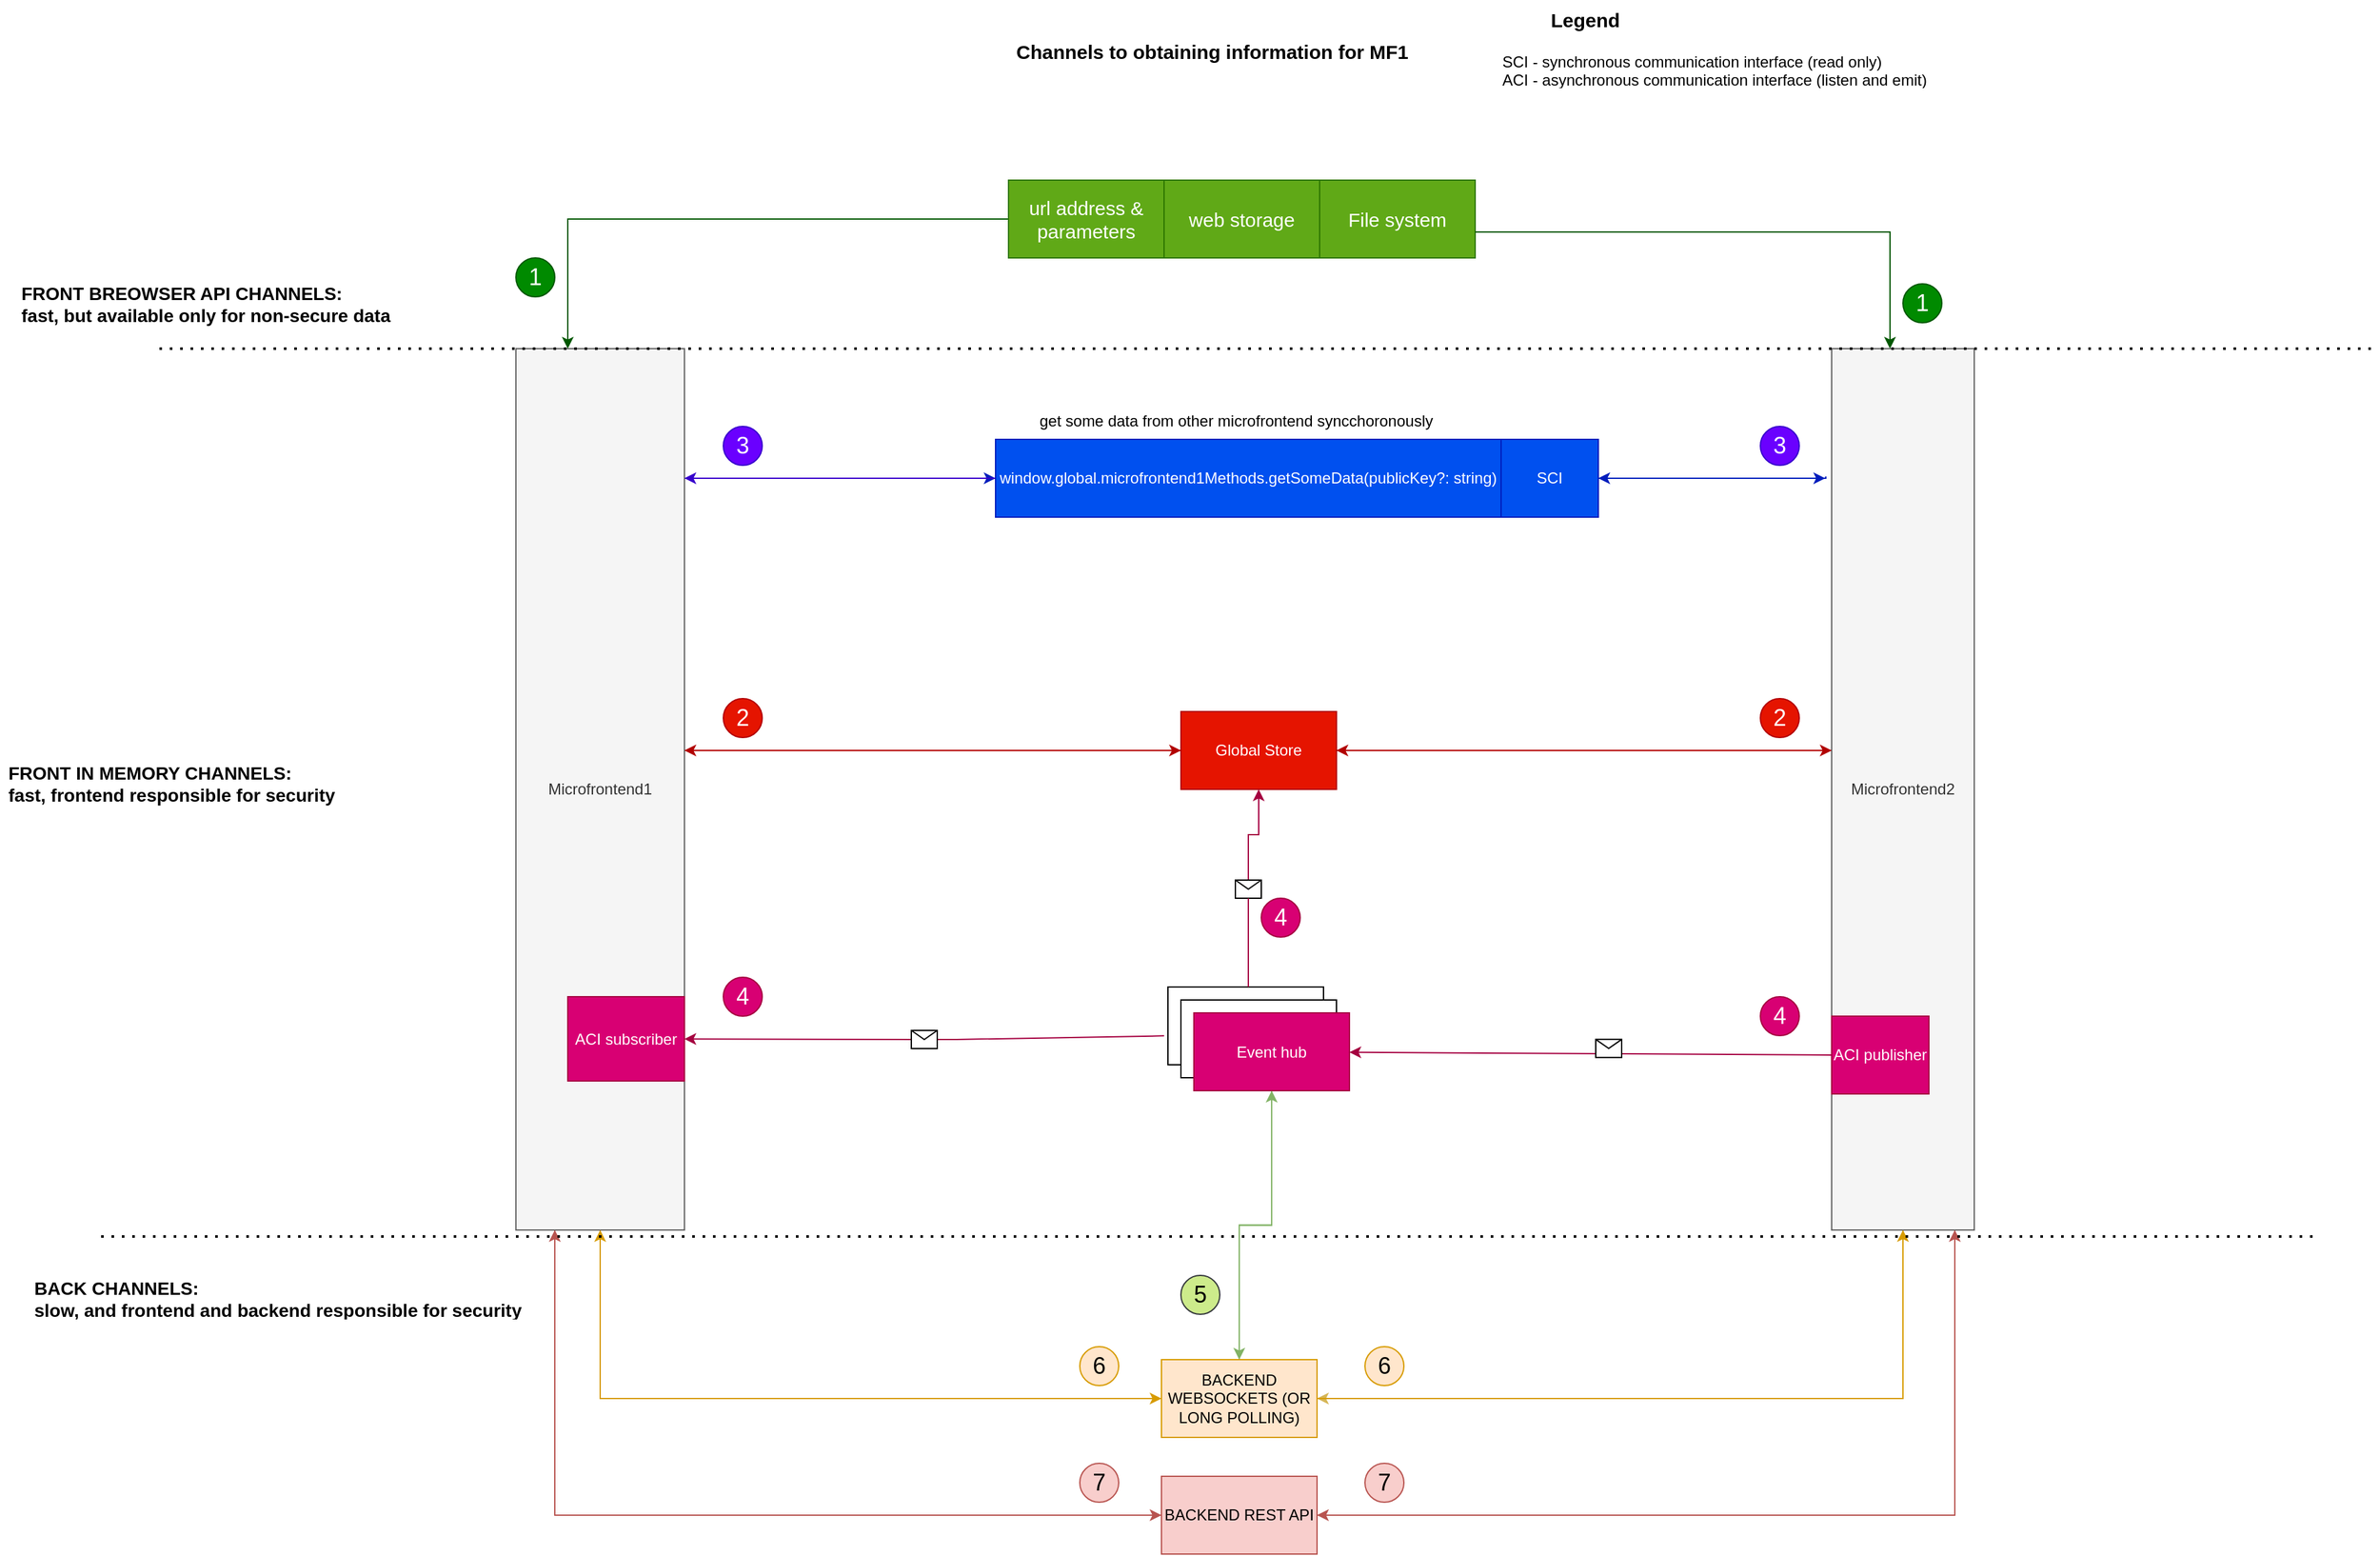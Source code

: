<mxfile version="20.2.3" type="device"><diagram id="_eiJEAJdcyOiLAELH9qW" name="Page-1"><mxGraphModel dx="7372" dy="905" grid="1" gridSize="10" guides="1" tooltips="1" connect="1" arrows="1" fold="1" page="1" pageScale="1" pageWidth="850" pageHeight="1100" math="0" shadow="0"><root><mxCell id="0"/><mxCell id="1" parent="0"/><mxCell id="TPKlPgtxUncQvdItmQuV-73" style="edgeStyle=orthogonalEdgeStyle;rounded=0;orthogonalLoop=1;jettySize=auto;html=1;fontSize=18;fillColor=#e51400;strokeColor=#B20000;" parent="1" source="ggB4nlqOlJp8JEs238h8-3" target="ggB4nlqOlJp8JEs238h8-5" edge="1"><mxGeometry relative="1" as="geometry"><Array as="points"><mxPoint x="-3950" y="910"/><mxPoint x="-3950" y="910"/></Array></mxGeometry></mxCell><mxCell id="ekgREZSk6EBuqS8FGpFj-2" style="edgeStyle=orthogonalEdgeStyle;rounded=0;orthogonalLoop=1;jettySize=auto;html=1;fillColor=#fff2cc;strokeColor=#d6b656;" parent="1" source="ggB4nlqOlJp8JEs238h8-3" target="TPKlPgtxUncQvdItmQuV-7" edge="1"><mxGeometry relative="1" as="geometry"><Array as="points"><mxPoint x="-3720" y="1410"/></Array></mxGeometry></mxCell><mxCell id="ekgREZSk6EBuqS8FGpFj-4" style="edgeStyle=orthogonalEdgeStyle;rounded=0;orthogonalLoop=1;jettySize=auto;html=1;fillColor=#f8cecc;strokeColor=#b85450;" parent="1" source="ggB4nlqOlJp8JEs238h8-3" target="TPKlPgtxUncQvdItmQuV-3" edge="1"><mxGeometry relative="1" as="geometry"><Array as="points"><mxPoint x="-3680" y="1500"/></Array></mxGeometry></mxCell><mxCell id="ggB4nlqOlJp8JEs238h8-3" value="Microfrontend2" style="rounded=0;whiteSpace=wrap;html=1;fillColor=#f5f5f5;fontColor=#333333;strokeColor=#666666;" parent="1" vertex="1"><mxGeometry x="-3775" y="600" width="110" height="680" as="geometry"/></mxCell><mxCell id="TPKlPgtxUncQvdItmQuV-10" style="edgeStyle=orthogonalEdgeStyle;rounded=0;orthogonalLoop=1;jettySize=auto;html=1;fillColor=#e51400;strokeColor=#B20000;" parent="1" source="ggB4nlqOlJp8JEs238h8-4" target="ggB4nlqOlJp8JEs238h8-5" edge="1"><mxGeometry relative="1" as="geometry"><Array as="points"><mxPoint x="-4290" y="910"/><mxPoint x="-4290" y="910"/></Array></mxGeometry></mxCell><mxCell id="TPKlPgtxUncQvdItmQuV-42" style="edgeStyle=orthogonalEdgeStyle;rounded=0;orthogonalLoop=1;jettySize=auto;html=1;fontSize=26;fillColor=#ffe6cc;strokeColor=#d79b00;" parent="1" source="ggB4nlqOlJp8JEs238h8-4" target="TPKlPgtxUncQvdItmQuV-7" edge="1"><mxGeometry relative="1" as="geometry"><Array as="points"><mxPoint x="-4725" y="1410"/></Array></mxGeometry></mxCell><mxCell id="TPKlPgtxUncQvdItmQuV-43" style="edgeStyle=orthogonalEdgeStyle;rounded=0;orthogonalLoop=1;jettySize=auto;html=1;fontSize=26;fillColor=#f8cecc;strokeColor=#b85450;" parent="1" source="ggB4nlqOlJp8JEs238h8-4" target="TPKlPgtxUncQvdItmQuV-3" edge="1"><mxGeometry relative="1" as="geometry"><Array as="points"><mxPoint x="-4760" y="1500"/></Array></mxGeometry></mxCell><mxCell id="TPKlPgtxUncQvdItmQuV-76" style="edgeStyle=orthogonalEdgeStyle;rounded=0;orthogonalLoop=1;jettySize=auto;html=1;fontSize=18;fillColor=#0050ef;strokeColor=#001DBC;" parent="1" source="ggB4nlqOlJp8JEs238h8-4" target="ggB4nlqOlJp8JEs238h8-11" edge="1"><mxGeometry relative="1" as="geometry"><Array as="points"><mxPoint x="-4450" y="700"/><mxPoint x="-4450" y="700"/></Array></mxGeometry></mxCell><mxCell id="ggB4nlqOlJp8JEs238h8-4" value="Microfrontend1" style="rounded=0;whiteSpace=wrap;html=1;fillColor=#f5f5f5;fontColor=#333333;strokeColor=#666666;" parent="1" vertex="1"><mxGeometry x="-4790" y="600" width="130" height="680" as="geometry"/></mxCell><mxCell id="TPKlPgtxUncQvdItmQuV-72" style="edgeStyle=orthogonalEdgeStyle;rounded=0;orthogonalLoop=1;jettySize=auto;html=1;fontSize=18;fillColor=#e51400;strokeColor=#B20000;" parent="1" source="ggB4nlqOlJp8JEs238h8-5" edge="1"><mxGeometry relative="1" as="geometry"><Array as="points"><mxPoint x="-4040" y="910"/><mxPoint x="-4040" y="910"/></Array><mxPoint x="-3775" y="910" as="targetPoint"/></mxGeometry></mxCell><mxCell id="TPKlPgtxUncQvdItmQuV-74" style="edgeStyle=orthogonalEdgeStyle;rounded=0;orthogonalLoop=1;jettySize=auto;html=1;fontSize=18;fillColor=#e51400;strokeColor=#B20000;" parent="1" source="ggB4nlqOlJp8JEs238h8-5" edge="1"><mxGeometry relative="1" as="geometry"><Array as="points"><mxPoint x="-4370" y="910"/><mxPoint x="-4370" y="910"/></Array><mxPoint x="-4660" y="910" as="targetPoint"/></mxGeometry></mxCell><mxCell id="ggB4nlqOlJp8JEs238h8-5" value="Global Store" style="rounded=0;whiteSpace=wrap;html=1;fillColor=#e51400;fontColor=#ffffff;strokeColor=#B20000;" parent="1" vertex="1"><mxGeometry x="-4277" y="880" width="120" height="60" as="geometry"/></mxCell><mxCell id="8nsR6K_zhRneJazYzJOY-3" style="edgeStyle=orthogonalEdgeStyle;rounded=0;orthogonalLoop=1;jettySize=auto;html=1;startArrow=none;fillColor=#d80073;strokeColor=#A50040;" parent="1" source="8nsR6K_zhRneJazYzJOY-4" target="ggB4nlqOlJp8JEs238h8-5" edge="1"><mxGeometry relative="1" as="geometry"/></mxCell><mxCell id="ggB4nlqOlJp8JEs238h8-6" value="Event hub" style="rounded=0;whiteSpace=wrap;html=1;" parent="1" vertex="1"><mxGeometry x="-4287" y="1092.5" width="120" height="60" as="geometry"/></mxCell><mxCell id="ggB4nlqOlJp8JEs238h8-8" value="SCI" style="rounded=0;whiteSpace=wrap;html=1;fillColor=#0050ef;fontColor=#ffffff;strokeColor=#001DBC;" parent="1" vertex="1"><mxGeometry x="-4030" y="670" width="75" height="60" as="geometry"/></mxCell><mxCell id="ggB4nlqOlJp8JEs238h8-9" value="get some data from other microfrontend syncchoronously" style="text;strokeColor=none;fillColor=none;align=left;verticalAlign=middle;spacingLeft=4;spacingRight=4;overflow=hidden;points=[[0,0.5],[1,0.5]];portConstraint=eastwest;rotatable=0;" parent="1" vertex="1"><mxGeometry x="-4392" y="640" width="320" height="30" as="geometry"/></mxCell><mxCell id="ggB4nlqOlJp8JEs238h8-10" style="edgeStyle=orthogonalEdgeStyle;rounded=0;orthogonalLoop=1;jettySize=auto;html=1;fillColor=#6a00ff;strokeColor=#3700CC;" parent="1" source="ggB4nlqOlJp8JEs238h8-11" edge="1"><mxGeometry relative="1" as="geometry"><Array as="points"><mxPoint x="-4580" y="700"/><mxPoint x="-4580" y="700"/></Array><mxPoint x="-4660" y="700" as="targetPoint"/></mxGeometry></mxCell><mxCell id="TPKlPgtxUncQvdItmQuV-77" style="edgeStyle=orthogonalEdgeStyle;rounded=0;orthogonalLoop=1;jettySize=auto;html=1;fontSize=18;fillColor=#0050ef;strokeColor=#001DBC;" parent="1" source="ggB4nlqOlJp8JEs238h8-8" edge="1"><mxGeometry relative="1" as="geometry"><mxPoint x="-3910" y="700" as="sourcePoint"/><mxPoint x="-3780" y="700" as="targetPoint"/></mxGeometry></mxCell><mxCell id="ggB4nlqOlJp8JEs238h8-11" value="window.global.microfrontend1Methods.getSomeData(publicKey?: string)" style="rounded=0;whiteSpace=wrap;html=1;fillColor=#0050ef;fontColor=#ffffff;strokeColor=#001DBC;" parent="1" vertex="1"><mxGeometry x="-4420" y="670" width="390" height="60" as="geometry"/></mxCell><mxCell id="ggB4nlqOlJp8JEs238h8-12" style="edgeStyle=orthogonalEdgeStyle;rounded=0;orthogonalLoop=1;jettySize=auto;html=1;exitX=0.5;exitY=1;exitDx=0;exitDy=0;" parent="1" source="ggB4nlqOlJp8JEs238h8-4" target="ggB4nlqOlJp8JEs238h8-4" edge="1"><mxGeometry relative="1" as="geometry"/></mxCell><mxCell id="ggB4nlqOlJp8JEs238h8-14" value="ACI publisher" style="rounded=0;whiteSpace=wrap;html=1;fillColor=#d80073;fontColor=#ffffff;strokeColor=#A50040;" parent="1" vertex="1"><mxGeometry x="-3775" y="1115" width="75" height="60" as="geometry"/></mxCell><mxCell id="ggB4nlqOlJp8JEs238h8-18" value="ACI subscriber" style="rounded=0;whiteSpace=wrap;html=1;fillColor=#d80073;fontColor=#ffffff;strokeColor=#A50040;" parent="1" vertex="1"><mxGeometry x="-4750" y="1100" width="90" height="65" as="geometry"/></mxCell><mxCell id="ggB4nlqOlJp8JEs238h8-19" value="" style="endArrow=classic;html=1;rounded=0;fillColor=#d80073;strokeColor=#A50040;exitX=-0.025;exitY=0.628;exitDx=0;exitDy=0;exitPerimeter=0;" parent="1" source="ggB4nlqOlJp8JEs238h8-6" target="ggB4nlqOlJp8JEs238h8-18" edge="1"><mxGeometry relative="1" as="geometry"><mxPoint x="-4390" y="845" as="sourcePoint"/><mxPoint x="-4650" y="1133" as="targetPoint"/><Array as="points"><mxPoint x="-4450" y="1133"/><mxPoint x="-4480" y="1133"/></Array></mxGeometry></mxCell><mxCell id="ggB4nlqOlJp8JEs238h8-20" value="" style="shape=message;html=1;outlineConnect=0;" parent="ggB4nlqOlJp8JEs238h8-19" vertex="1"><mxGeometry width="20" height="14" relative="1" as="geometry"><mxPoint x="-10" y="-7" as="offset"/></mxGeometry></mxCell><mxCell id="ggB4nlqOlJp8JEs238h8-21" value="" style="endArrow=classic;html=1;rounded=0;exitX=0;exitY=0.5;exitDx=0;exitDy=0;fillColor=#d80073;strokeColor=#A50040;" parent="1" source="ggB4nlqOlJp8JEs238h8-14" target="GdJb1ej1C5mqFuVUPoMJ-2" edge="1"><mxGeometry relative="1" as="geometry"><mxPoint x="-4330" y="845" as="sourcePoint"/><mxPoint x="-4070" y="915" as="targetPoint"/><Array as="points"/></mxGeometry></mxCell><mxCell id="ggB4nlqOlJp8JEs238h8-22" value="" style="shape=message;html=1;outlineConnect=0;" parent="ggB4nlqOlJp8JEs238h8-21" vertex="1"><mxGeometry width="20" height="14" relative="1" as="geometry"><mxPoint x="4" y="-11" as="offset"/></mxGeometry></mxCell><mxCell id="ggB4nlqOlJp8JEs238h8-25" value="Channels to obtaining information for MF1" style="text;strokeColor=none;fillColor=none;align=left;verticalAlign=middle;spacingLeft=4;spacingRight=4;overflow=hidden;points=[[0,0.5],[1,0.5]];portConstraint=eastwest;rotatable=0;fontStyle=1;fontSize=15;" parent="1" vertex="1"><mxGeometry x="-4410" y="340" width="330" height="60" as="geometry"/></mxCell><mxCell id="ggB4nlqOlJp8JEs238h8-26" style="edgeStyle=orthogonalEdgeStyle;rounded=0;orthogonalLoop=1;jettySize=auto;html=1;fontSize=15;fillColor=#008a00;strokeColor=#005700;" parent="1" source="ggB4nlqOlJp8JEs238h8-27" target="ggB4nlqOlJp8JEs238h8-4" edge="1"><mxGeometry relative="1" as="geometry"><Array as="points"><mxPoint x="-4750" y="500"/><mxPoint x="-4750" y="1070"/></Array></mxGeometry></mxCell><mxCell id="ggB4nlqOlJp8JEs238h8-27" value="url address &amp;amp; parameters" style="rounded=0;whiteSpace=wrap;html=1;fontSize=15;fillColor=#60a917;fontColor=#ffffff;strokeColor=#2D7600;" parent="1" vertex="1"><mxGeometry x="-4410" y="470" width="120" height="60" as="geometry"/></mxCell><mxCell id="ggB4nlqOlJp8JEs238h8-29" value="web storage" style="rounded=0;whiteSpace=wrap;html=1;fontSize=15;fillColor=#60a917;fontColor=#ffffff;strokeColor=#2D7600;" parent="1" vertex="1"><mxGeometry x="-4290" y="470" width="120" height="60" as="geometry"/></mxCell><mxCell id="ggB4nlqOlJp8JEs238h8-31" value="SCI - synchronous communication interface (read only) &#10;ACI - asynchronous communication interface (listen and emit)" style="text;strokeColor=none;fillColor=none;align=left;verticalAlign=middle;spacingLeft=4;spacingRight=4;overflow=hidden;points=[[0,0.5],[1,0.5]];portConstraint=eastwest;rotatable=0;" parent="1" vertex="1"><mxGeometry x="-4035" y="370" width="370" height="30" as="geometry"/></mxCell><mxCell id="ggB4nlqOlJp8JEs238h8-35" value="Legend" style="text;html=1;strokeColor=none;fillColor=none;align=center;verticalAlign=middle;whiteSpace=wrap;rounded=0;fontSize=15;fontStyle=1;" parent="1" vertex="1"><mxGeometry x="-3995" y="331" width="60" height="30" as="geometry"/></mxCell><mxCell id="GdJb1ej1C5mqFuVUPoMJ-1" value="Event hub" style="rounded=0;whiteSpace=wrap;html=1;" parent="1" vertex="1"><mxGeometry x="-4277" y="1102.5" width="120" height="60" as="geometry"/></mxCell><mxCell id="ekgREZSk6EBuqS8FGpFj-5" style="edgeStyle=orthogonalEdgeStyle;rounded=0;orthogonalLoop=1;jettySize=auto;html=1;fillColor=#d5e8d4;strokeColor=#82b366;" parent="1" source="GdJb1ej1C5mqFuVUPoMJ-2" target="TPKlPgtxUncQvdItmQuV-7" edge="1"><mxGeometry relative="1" as="geometry"/></mxCell><mxCell id="GdJb1ej1C5mqFuVUPoMJ-2" value="Event hub" style="rounded=0;whiteSpace=wrap;html=1;fillColor=#d80073;fontColor=#ffffff;strokeColor=#A50040;" parent="1" vertex="1"><mxGeometry x="-4267" y="1112.5" width="120" height="60" as="geometry"/></mxCell><mxCell id="TPKlPgtxUncQvdItmQuV-1" style="edgeStyle=orthogonalEdgeStyle;rounded=0;orthogonalLoop=1;jettySize=auto;html=1;exitX=0.5;exitY=1;exitDx=0;exitDy=0;" parent="1" source="ggB4nlqOlJp8JEs238h8-3" target="ggB4nlqOlJp8JEs238h8-3" edge="1"><mxGeometry relative="1" as="geometry"/></mxCell><mxCell id="TPKlPgtxUncQvdItmQuV-46" style="edgeStyle=orthogonalEdgeStyle;rounded=0;orthogonalLoop=1;jettySize=auto;html=1;fontSize=26;fillColor=#f8cecc;strokeColor=#b85450;" parent="1" source="TPKlPgtxUncQvdItmQuV-3" target="ggB4nlqOlJp8JEs238h8-4" edge="1"><mxGeometry relative="1" as="geometry"><Array as="points"><mxPoint x="-4760" y="1500"/></Array></mxGeometry></mxCell><mxCell id="TPKlPgtxUncQvdItmQuV-88" style="edgeStyle=orthogonalEdgeStyle;rounded=0;orthogonalLoop=1;jettySize=auto;html=1;fontSize=18;fillColor=#f8cecc;strokeColor=#b85450;" parent="1" source="TPKlPgtxUncQvdItmQuV-3" target="ggB4nlqOlJp8JEs238h8-3" edge="1"><mxGeometry relative="1" as="geometry"><Array as="points"><mxPoint x="-3680" y="1500"/></Array></mxGeometry></mxCell><mxCell id="TPKlPgtxUncQvdItmQuV-3" value="BACKEND REST API" style="rounded=0;whiteSpace=wrap;html=1;fillColor=#f8cecc;strokeColor=#b85450;" parent="1" vertex="1"><mxGeometry x="-4292" y="1470" width="120" height="60" as="geometry"/></mxCell><mxCell id="TPKlPgtxUncQvdItmQuV-45" style="edgeStyle=orthogonalEdgeStyle;rounded=0;orthogonalLoop=1;jettySize=auto;html=1;fontSize=26;fillColor=#ffe6cc;strokeColor=#d79b00;" parent="1" source="TPKlPgtxUncQvdItmQuV-7" target="ggB4nlqOlJp8JEs238h8-4" edge="1"><mxGeometry relative="1" as="geometry"/></mxCell><mxCell id="TPKlPgtxUncQvdItmQuV-87" style="edgeStyle=orthogonalEdgeStyle;rounded=0;orthogonalLoop=1;jettySize=auto;html=1;fontSize=18;fillColor=#ffe6cc;strokeColor=#d79b00;" parent="1" source="TPKlPgtxUncQvdItmQuV-7" target="ggB4nlqOlJp8JEs238h8-3" edge="1"><mxGeometry relative="1" as="geometry"/></mxCell><mxCell id="ekgREZSk6EBuqS8FGpFj-1" style="edgeStyle=orthogonalEdgeStyle;rounded=0;orthogonalLoop=1;jettySize=auto;html=1;fillColor=#d5e8d4;strokeColor=#82b366;" parent="1" source="TPKlPgtxUncQvdItmQuV-7" target="GdJb1ej1C5mqFuVUPoMJ-2" edge="1"><mxGeometry relative="1" as="geometry"><mxPoint x="-4225" y="1180" as="targetPoint"/></mxGeometry></mxCell><mxCell id="TPKlPgtxUncQvdItmQuV-7" value="BACKEND WEBSOCKETS (OR LONG POLLING)" style="rounded=0;whiteSpace=wrap;html=1;fillColor=#ffe6cc;strokeColor=#d79b00;" parent="1" vertex="1"><mxGeometry x="-4292" y="1380" width="120" height="60" as="geometry"/></mxCell><mxCell id="TPKlPgtxUncQvdItmQuV-15" value="" style="endArrow=none;dashed=1;html=1;dashPattern=1 3;strokeWidth=2;rounded=0;" parent="1" edge="1"><mxGeometry width="50" height="50" relative="1" as="geometry"><mxPoint x="-5110" y="1285" as="sourcePoint"/><mxPoint x="-3400" y="1285" as="targetPoint"/></mxGeometry></mxCell><mxCell id="TPKlPgtxUncQvdItmQuV-16" value="FRONT IN MEMORY CHANNELS: &#10;fast, frontend responsible for security" style="text;strokeColor=none;fillColor=none;align=left;verticalAlign=middle;spacingLeft=4;spacingRight=4;overflow=hidden;points=[[0,0.5],[1,0.5]];portConstraint=eastwest;rotatable=0;fontStyle=1;fontSize=14;" parent="1" vertex="1"><mxGeometry x="-5187.5" y="910" width="267.5" height="50" as="geometry"/></mxCell><mxCell id="TPKlPgtxUncQvdItmQuV-17" value="BACK CHANNELS:&#10;slow, and frontend and backend responsible for security" style="text;strokeColor=none;fillColor=none;align=left;verticalAlign=middle;spacingLeft=4;spacingRight=4;overflow=hidden;points=[[0,0.5],[1,0.5]];portConstraint=eastwest;rotatable=0;fontStyle=1;fontSize=14;" parent="1" vertex="1"><mxGeometry x="-5167.5" y="1315" width="397.5" height="35" as="geometry"/></mxCell><mxCell id="TPKlPgtxUncQvdItmQuV-64" value="7" style="ellipse;whiteSpace=wrap;html=1;aspect=fixed;fontSize=18;fillColor=#f8cecc;strokeColor=#b85450;" parent="1" vertex="1"><mxGeometry x="-4355" y="1460" width="30" height="30" as="geometry"/></mxCell><mxCell id="TPKlPgtxUncQvdItmQuV-65" value="6" style="ellipse;whiteSpace=wrap;html=1;aspect=fixed;fontSize=18;fillColor=#ffe6cc;strokeColor=#d79b00;" parent="1" vertex="1"><mxGeometry x="-4355" y="1370" width="30" height="30" as="geometry"/></mxCell><mxCell id="TPKlPgtxUncQvdItmQuV-66" value="5" style="ellipse;whiteSpace=wrap;html=1;aspect=fixed;fontSize=18;fillColor=#cdeb8b;strokeColor=#36393d;" parent="1" vertex="1"><mxGeometry x="-4277" y="1315" width="30" height="30" as="geometry"/></mxCell><mxCell id="TPKlPgtxUncQvdItmQuV-67" value="1" style="ellipse;whiteSpace=wrap;html=1;aspect=fixed;fontSize=18;fillColor=#008a00;fontColor=#ffffff;strokeColor=#005700;" parent="1" vertex="1"><mxGeometry x="-4790" y="530" width="30" height="30" as="geometry"/></mxCell><mxCell id="TPKlPgtxUncQvdItmQuV-68" value="4" style="ellipse;whiteSpace=wrap;html=1;aspect=fixed;fontSize=18;fillColor=#d80073;fontColor=#ffffff;strokeColor=#A50040;" parent="1" vertex="1"><mxGeometry x="-4630" y="1085" width="30" height="30" as="geometry"/></mxCell><mxCell id="TPKlPgtxUncQvdItmQuV-69" value="3" style="ellipse;whiteSpace=wrap;html=1;aspect=fixed;fontSize=18;fillColor=#6a00ff;fontColor=#ffffff;strokeColor=#3700CC;" parent="1" vertex="1"><mxGeometry x="-4630" y="660" width="30" height="30" as="geometry"/></mxCell><mxCell id="TPKlPgtxUncQvdItmQuV-71" value="2" style="ellipse;whiteSpace=wrap;html=1;aspect=fixed;fontSize=18;fillColor=#e51400;fontColor=#ffffff;strokeColor=#B20000;" parent="1" vertex="1"><mxGeometry x="-3830" y="870" width="30" height="30" as="geometry"/></mxCell><mxCell id="TPKlPgtxUncQvdItmQuV-75" value="3" style="ellipse;whiteSpace=wrap;html=1;aspect=fixed;fontSize=18;fillColor=#6a00ff;fontColor=#ffffff;strokeColor=#3700CC;" parent="1" vertex="1"><mxGeometry x="-3830" y="660" width="30" height="30" as="geometry"/></mxCell><mxCell id="TPKlPgtxUncQvdItmQuV-79" value="4" style="ellipse;whiteSpace=wrap;html=1;aspect=fixed;fontSize=18;fillColor=#d80073;fontColor=#ffffff;strokeColor=#A50040;" parent="1" vertex="1"><mxGeometry x="-3830" y="1100" width="30" height="30" as="geometry"/></mxCell><mxCell id="TPKlPgtxUncQvdItmQuV-84" value="File system" style="rounded=0;whiteSpace=wrap;html=1;fontSize=15;fillColor=#60a917;fontColor=#ffffff;strokeColor=#2D7600;" parent="1" vertex="1"><mxGeometry x="-4170" y="470" width="120" height="60" as="geometry"/></mxCell><mxCell id="TPKlPgtxUncQvdItmQuV-85" style="edgeStyle=orthogonalEdgeStyle;rounded=0;orthogonalLoop=1;jettySize=auto;html=1;fontSize=15;fillColor=#008a00;strokeColor=#005700;" parent="1" source="TPKlPgtxUncQvdItmQuV-84" target="ggB4nlqOlJp8JEs238h8-3" edge="1"><mxGeometry relative="1" as="geometry"><mxPoint x="-4400" y="510" as="sourcePoint"/><mxPoint x="-4717.5" y="1080" as="targetPoint"/><Array as="points"><mxPoint x="-3730" y="510"/></Array></mxGeometry></mxCell><mxCell id="TPKlPgtxUncQvdItmQuV-89" value="6" style="ellipse;whiteSpace=wrap;html=1;aspect=fixed;fontSize=18;fillColor=#ffe6cc;strokeColor=#d79b00;" parent="1" vertex="1"><mxGeometry x="-4135" y="1370" width="30" height="30" as="geometry"/></mxCell><mxCell id="TPKlPgtxUncQvdItmQuV-90" value="7" style="ellipse;whiteSpace=wrap;html=1;aspect=fixed;fontSize=18;fillColor=#f8cecc;strokeColor=#b85450;" parent="1" vertex="1"><mxGeometry x="-4135" y="1460" width="30" height="30" as="geometry"/></mxCell><mxCell id="TPKlPgtxUncQvdItmQuV-93" value="1" style="ellipse;whiteSpace=wrap;html=1;aspect=fixed;fontSize=18;fillColor=#008a00;fontColor=#ffffff;strokeColor=#005700;" parent="1" vertex="1"><mxGeometry x="-3720" y="550" width="30" height="30" as="geometry"/></mxCell><mxCell id="TPKlPgtxUncQvdItmQuV-94" value="2" style="ellipse;whiteSpace=wrap;html=1;aspect=fixed;fontSize=18;fillColor=#e51400;fontColor=#ffffff;strokeColor=#B20000;" parent="1" vertex="1"><mxGeometry x="-4630" y="870" width="30" height="30" as="geometry"/></mxCell><mxCell id="Lpu1fhIwKYJa8cw2O2s4-1" value="" style="endArrow=none;dashed=1;html=1;dashPattern=1 3;strokeWidth=2;rounded=0;" parent="1" edge="1"><mxGeometry width="50" height="50" relative="1" as="geometry"><mxPoint x="-5065" y="600" as="sourcePoint"/><mxPoint x="-3355" y="600" as="targetPoint"/></mxGeometry></mxCell><mxCell id="Lpu1fhIwKYJa8cw2O2s4-2" value="FRONT BREOWSER API CHANNELS:&#10;fast, but available only for non-secure data" style="text;strokeColor=none;fillColor=none;align=left;verticalAlign=middle;spacingLeft=4;spacingRight=4;overflow=hidden;points=[[0,0.5],[1,0.5]];portConstraint=eastwest;rotatable=0;fontStyle=1;fontSize=14;" parent="1" vertex="1"><mxGeometry x="-5177.5" y="540" width="450" height="50" as="geometry"/></mxCell><mxCell id="8nsR6K_zhRneJazYzJOY-4" value="" style="shape=message;html=1;outlineConnect=0;" parent="1" vertex="1"><mxGeometry x="-4234.997" y="1010.0" width="20" height="14" as="geometry"/></mxCell><mxCell id="8nsR6K_zhRneJazYzJOY-5" value="" style="edgeStyle=orthogonalEdgeStyle;rounded=0;orthogonalLoop=1;jettySize=auto;html=1;endArrow=none;fillColor=#d80073;strokeColor=#A50040;" parent="1" source="ggB4nlqOlJp8JEs238h8-6" target="8nsR6K_zhRneJazYzJOY-4" edge="1"><mxGeometry relative="1" as="geometry"><mxPoint x="-4235" y="1092.5" as="sourcePoint"/><mxPoint x="-4210" y="940" as="targetPoint"/><Array as="points"><mxPoint x="-4225" y="1080"/><mxPoint x="-4225" y="1080"/></Array></mxGeometry></mxCell><mxCell id="8nsR6K_zhRneJazYzJOY-6" value="4" style="ellipse;whiteSpace=wrap;html=1;aspect=fixed;fontSize=18;fillColor=#d80073;fontColor=#ffffff;strokeColor=#A50040;" parent="1" vertex="1"><mxGeometry x="-4215" y="1024" width="30" height="30" as="geometry"/></mxCell><mxCell id="8nsR6K_zhRneJazYzJOY-8" style="edgeStyle=orthogonalEdgeStyle;rounded=0;orthogonalLoop=1;jettySize=auto;html=1;fontSize=18;fillColor=#0050ef;strokeColor=#001DBC;entryX=1;entryY=0.5;entryDx=0;entryDy=0;exitX=-0.041;exitY=0.145;exitDx=0;exitDy=0;exitPerimeter=0;" parent="1" source="ggB4nlqOlJp8JEs238h8-3" target="ggB4nlqOlJp8JEs238h8-8" edge="1"><mxGeometry relative="1" as="geometry"><mxPoint x="-3945" y="710" as="sourcePoint"/><mxPoint x="-3770" y="710" as="targetPoint"/><Array as="points"><mxPoint x="-3780" y="700"/></Array></mxGeometry></mxCell></root></mxGraphModel></diagram></mxfile>